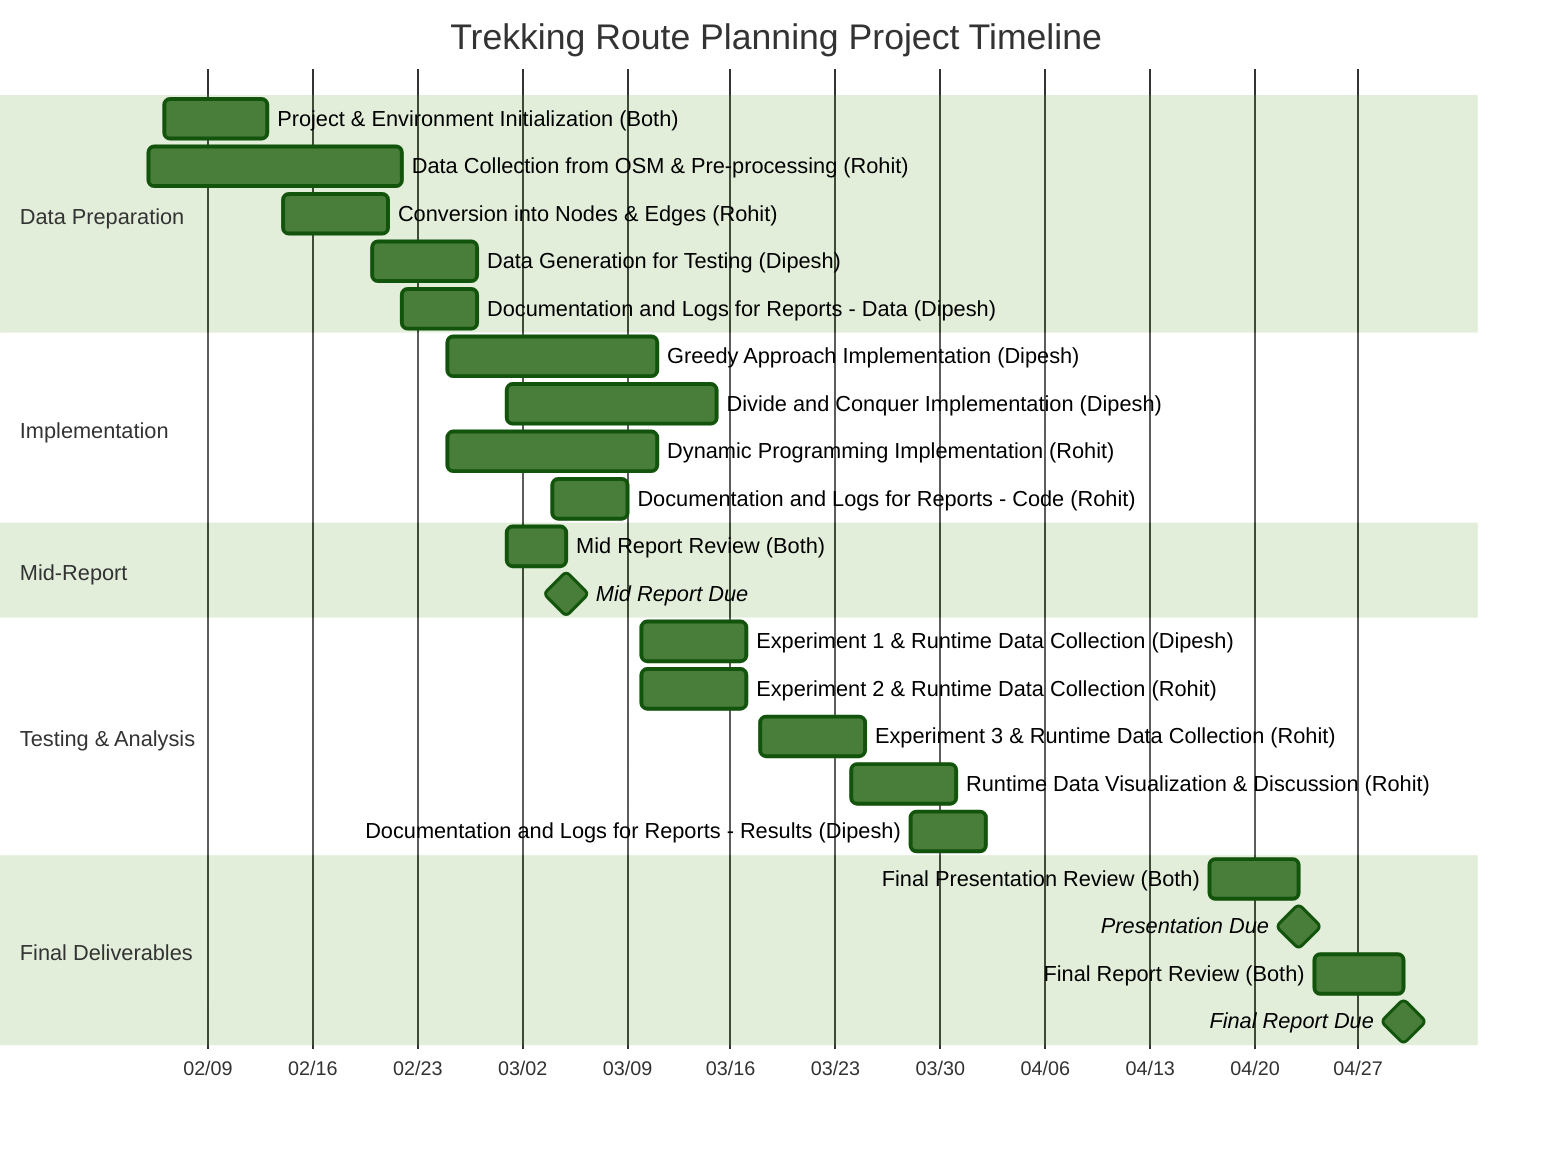 ---
config:
  theme: forest
---
gantt
    title Trekking Route Planning Project Timeline
    dateFormat MM-DD
    axisFormat %m/%d
    section Data Preparation
    Project & Environment Initialization (Both)    :2025-02-06, 7d
    Data Collection from OSM & Pre-processing (Rohit)  :2025-02-05, 17d
    Conversion into Nodes & Edges (Rohit)              :2025-02-14, 7d
    Data Generation for Testing (Dipesh)                :2025-02-20, 7d
    Documentation and Logs for Reports - Data (Dipesh)  :2025-02-22, 5d
    section Implementation
    Greedy Approach Implementation (Dipesh)             :2025-02-25, 14d
    Divide and Conquer Implementation (Dipesh)          :2025-03-01, 14d
    Dynamic Programming Implementation (Rohit)         :2025-02-25, 14d
    Documentation and Logs for Reports - Code (Rohit)  :2025-03-04, 5d
    section Mid-Report
    Mid Report Review (Both)                          :2025-03-01, 4d
    Mid Report Due                                 :milestone, 2025-03-05, 0d
    section Testing & Analysis
    Experiment 1 & Runtime Data Collection (Dipesh)     :2025-03-10, 7d
    Experiment 2 & Runtime Data Collection (Rohit)     :2025-03-10, 7d
    Experiment 3 & Runtime Data Collection (Rohit)     :2025-03-18, 7d
    Runtime Data Visualization & Discussion (Rohit)    :2025-03-24, 7d
    Documentation and Logs for Reports - Results (Dipesh):2025-03-28, 5d
    section Final Deliverables
    Final Presentation Review (Both)               :2025-04-17, 6d
    Presentation Due                               :milestone, 2025-04-23, 0d
    Final Report Review (Both)                     :2025-04-24, 6d
    Final Report Due                               :milestone, 2025-04-30, 0d